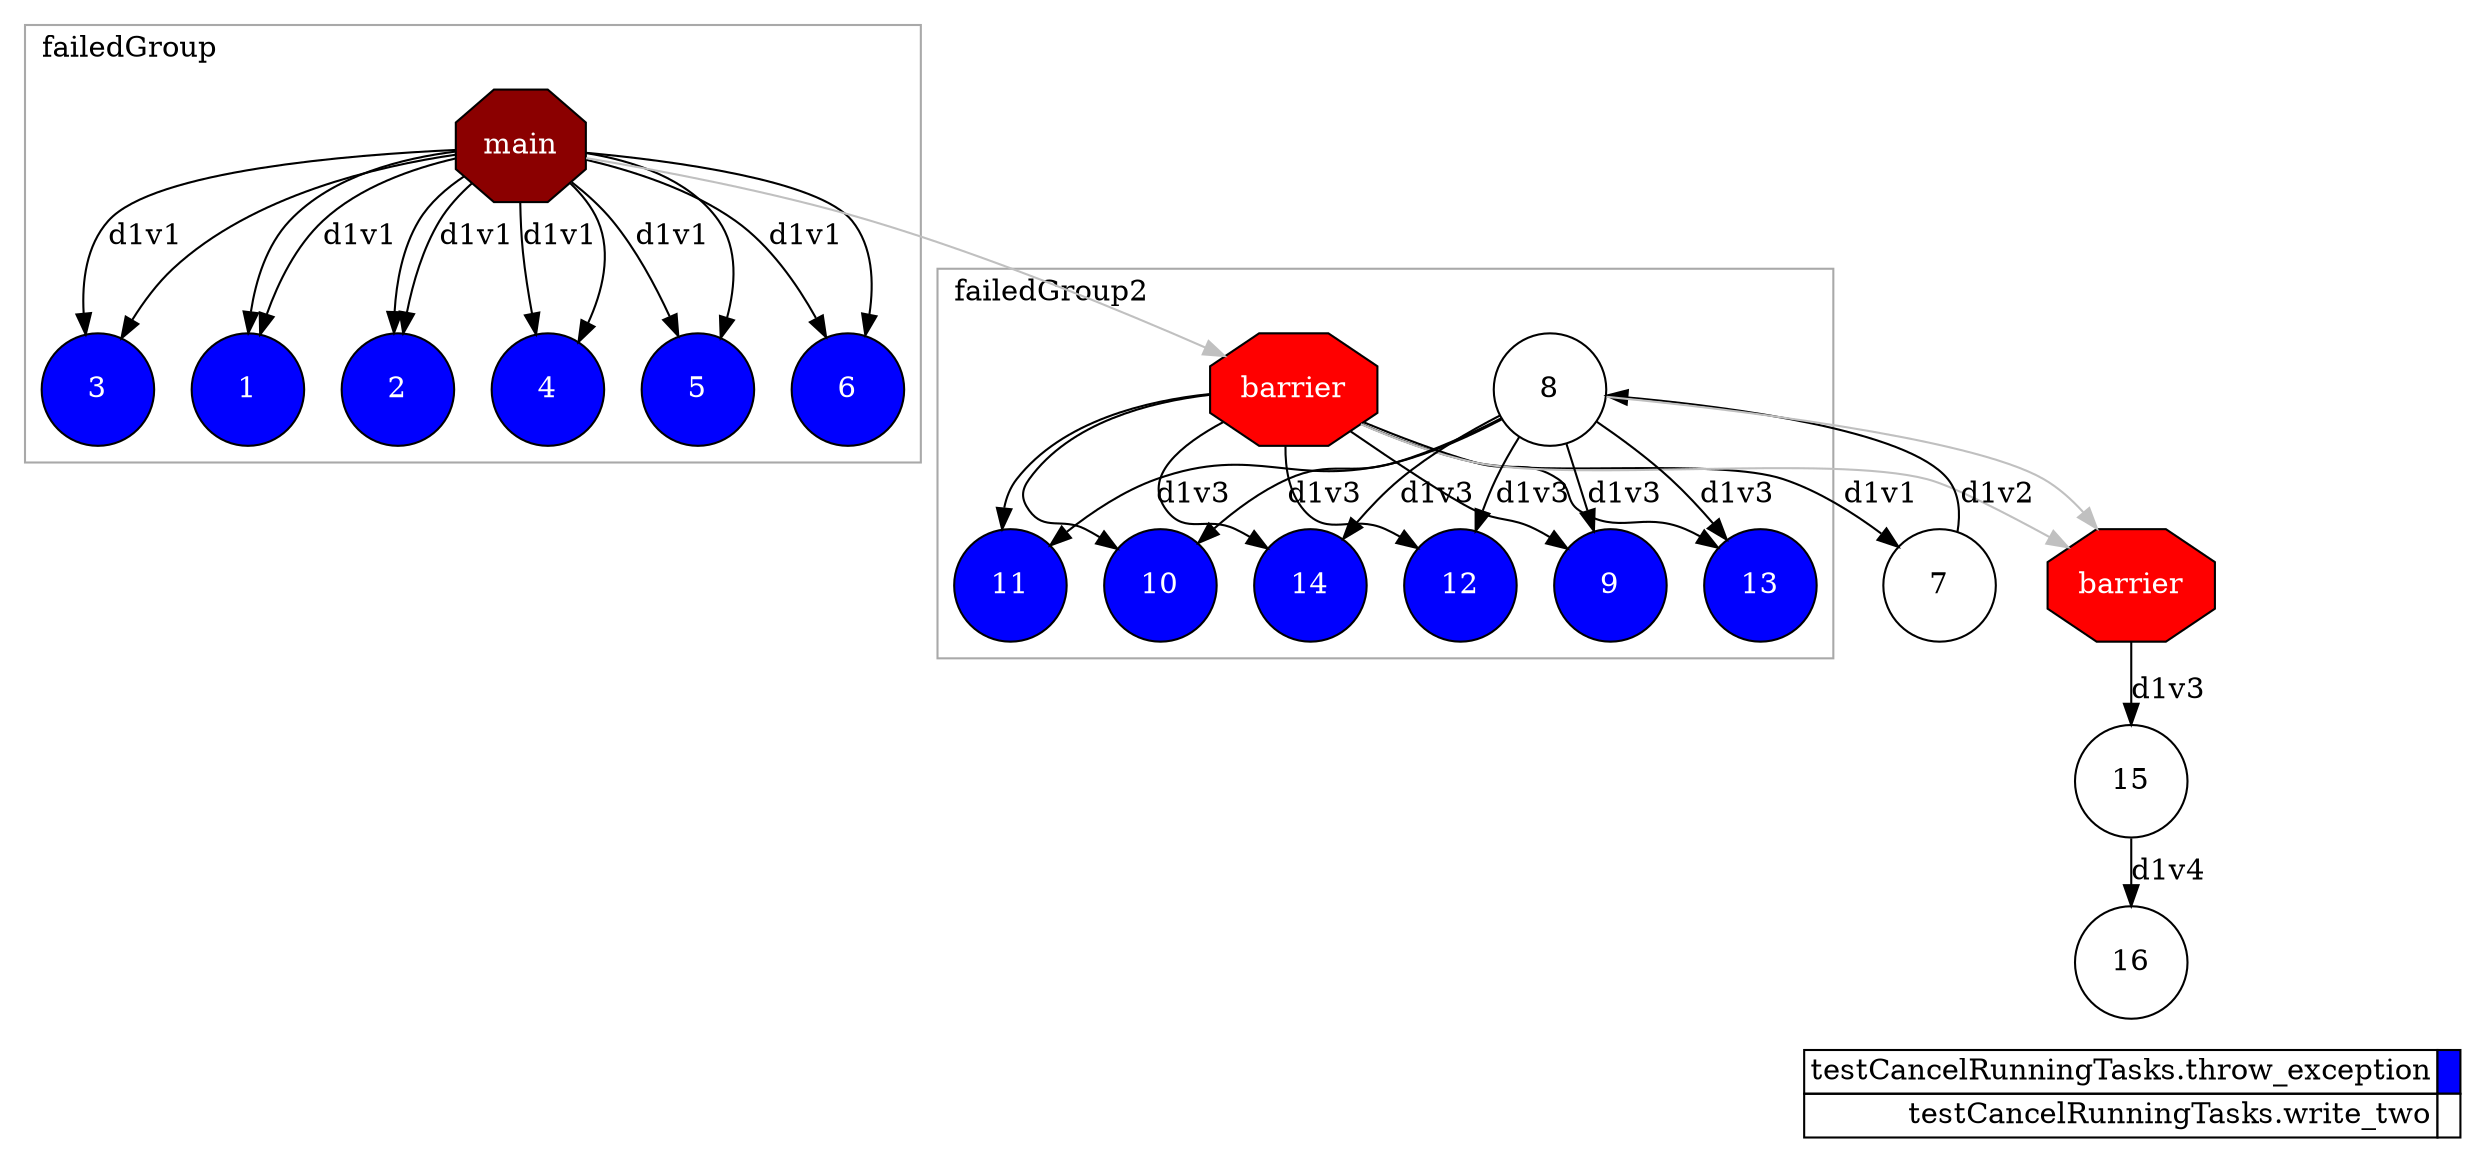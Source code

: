 digraph {
  rankdir=TB;
  labeljust="l";
  compound= true;
  subgraph dependence_graph {
    ranksep=0.20;
    node[height=0.75];

Synchro0[label="main", shape=octagon, style=filled fillcolor="#8B0000" fontcolor="#FFFFFF"];
subgraph clusterTasksfailedGroup {
shape=rect;
node[height=0.75];
color="#A9A9A9"; 
label="failedGroup";

1[shape=circle, style=filled fillcolor="#0000ff" fontcolor="#ffffff"];
Synchro0 -> 1 [label="d1v1"];
Synchro0 -> 1;
2[shape=circle, style=filled fillcolor="#0000ff" fontcolor="#ffffff"];
Synchro0 -> 2 [label="d1v1"];
Synchro0 -> 2;
3[shape=circle, style=filled fillcolor="#0000ff" fontcolor="#ffffff"];
Synchro0 -> 3 [label="d1v1"];
Synchro0 -> 3;
4[shape=circle, style=filled fillcolor="#0000ff" fontcolor="#ffffff"];
Synchro0 -> 4 [label="d1v1"];
Synchro0 -> 4;
5[shape=circle, style=filled fillcolor="#0000ff" fontcolor="#ffffff"];
Synchro0 -> 5 [label="d1v1"];
Synchro0 -> 5;
6[shape=circle, style=filled fillcolor="#0000ff" fontcolor="#ffffff"];
Synchro0 -> 6 [label="d1v1"];
Synchro0 -> 6;
}

Synchro1[label="barrier", shape=octagon, style=filled fillcolor="#ff0000" fontcolor="#FFFFFF"];
Synchro0 -> Synchro1 [color=grey];
7[shape=circle, style=filled fillcolor="#ffffff" fontcolor="#000000"];
Synchro1 -> 7 [label="d1v1"];
8[shape=circle, style=filled fillcolor="#ffffff" fontcolor="#000000"];
7 -> 8 [label="d1v2"];
subgraph clusterTasksfailedGroup2 {
shape=rect;
node[height=0.75];
color="#A9A9A9"; 
label="failedGroup2";

9[shape=circle, style=filled fillcolor="#0000ff" fontcolor="#ffffff"];
8 -> 9 [label="d1v3"];
Synchro1 -> 9;
10[shape=circle, style=filled fillcolor="#0000ff" fontcolor="#ffffff"];
8 -> 10 [label="d1v3"];
Synchro1 -> 10;
11[shape=circle, style=filled fillcolor="#0000ff" fontcolor="#ffffff"];
8 -> 11 [label="d1v3"];
Synchro1 -> 11;
12[shape=circle, style=filled fillcolor="#0000ff" fontcolor="#ffffff"];
8 -> 12 [label="d1v3"];
Synchro1 -> 12;
13[shape=circle, style=filled fillcolor="#0000ff" fontcolor="#ffffff"];
8 -> 13 [label="d1v3"];
Synchro1 -> 13;
14[shape=circle, style=filled fillcolor="#0000ff" fontcolor="#ffffff"];
8 -> 14 [label="d1v3"];
Synchro1 -> 14;
}

Synchro2[label="barrier", shape=octagon, style=filled fillcolor="#ff0000" fontcolor="#FFFFFF"];
Synchro1 -> Synchro2 [color=grey];
8 -> Synchro2 [color=grey];
15[shape=circle, style=filled fillcolor="#ffffff" fontcolor="#000000"];
Synchro2 -> 15 [label="d1v3"];
16[shape=circle, style=filled fillcolor="#ffffff" fontcolor="#000000"];
15 -> 16 [label="d1v4"];  }
  subgraph legend {
    rank=sink;
    node [shape=plaintext, height=0.75];
    ranksep=0.20;
    label = "Legend";
    key [label=<
      <table border="0" cellpadding="2" cellspacing="0" cellborder="1">
<tr>
<td align="right">testCancelRunningTasks.throw_exception</td>
<td bgcolor="#0000ff">&nbsp;</td>
</tr>
<tr>
<td align="right">testCancelRunningTasks.write_two</td>
<td bgcolor="#ffffff">&nbsp;</td>
</tr>
      </table>
    >]
  }
}
